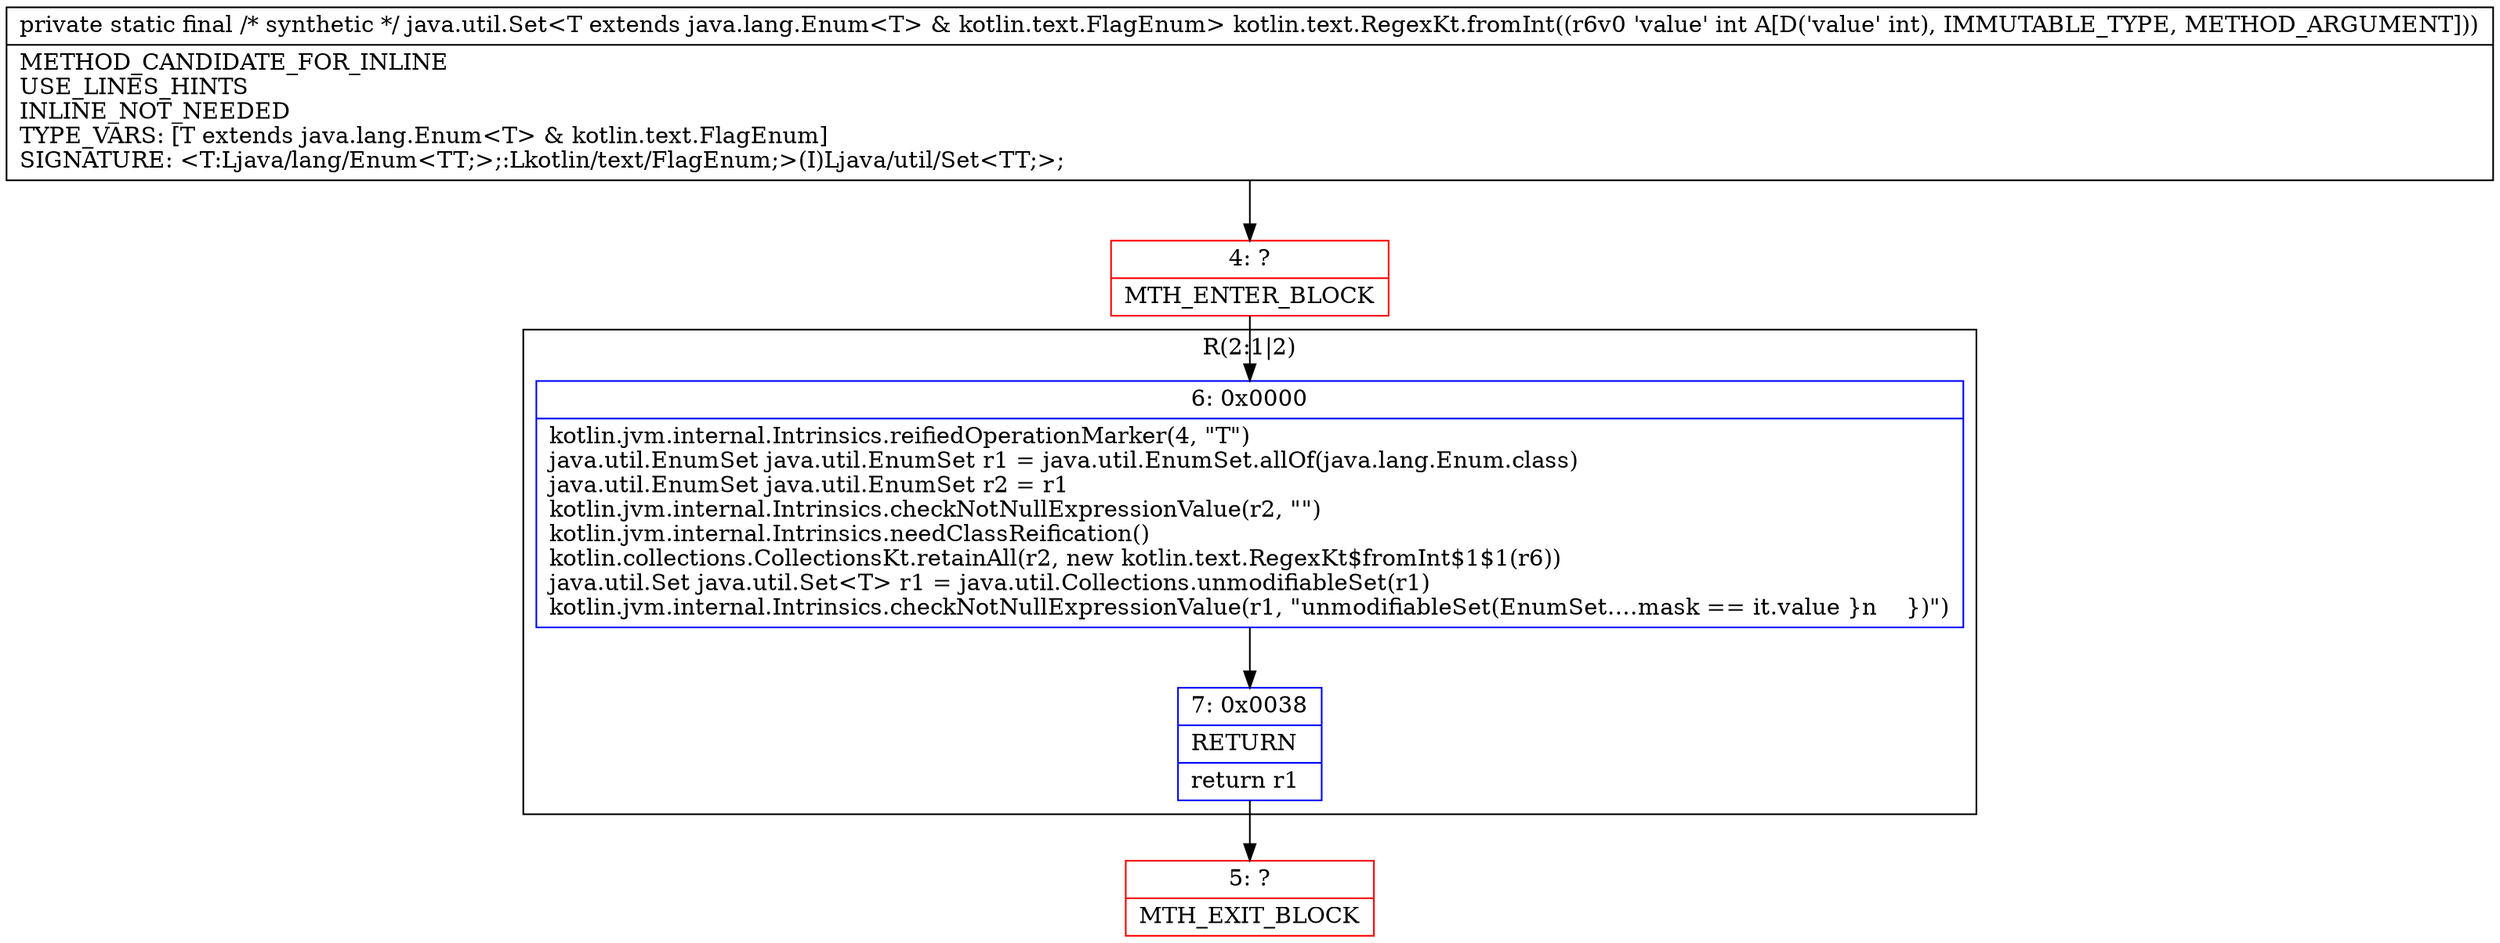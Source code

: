 digraph "CFG forkotlin.text.RegexKt.fromInt(I)Ljava\/util\/Set;" {
subgraph cluster_Region_1473638158 {
label = "R(2:1|2)";
node [shape=record,color=blue];
Node_6 [shape=record,label="{6\:\ 0x0000|kotlin.jvm.internal.Intrinsics.reifiedOperationMarker(4, \"T\")\ljava.util.EnumSet java.util.EnumSet r1 = java.util.EnumSet.allOf(java.lang.Enum.class)\ljava.util.EnumSet java.util.EnumSet r2 = r1\lkotlin.jvm.internal.Intrinsics.checkNotNullExpressionValue(r2, \"\")\lkotlin.jvm.internal.Intrinsics.needClassReification()\lkotlin.collections.CollectionsKt.retainAll(r2, new kotlin.text.RegexKt$fromInt$1$1(r6))\ljava.util.Set java.util.Set\<T\> r1 = java.util.Collections.unmodifiableSet(r1)\lkotlin.jvm.internal.Intrinsics.checkNotNullExpressionValue(r1, \"unmodifiableSet(EnumSet.…mask == it.value \}n    \})\")\l}"];
Node_7 [shape=record,label="{7\:\ 0x0038|RETURN\l|return r1\l}"];
}
Node_4 [shape=record,color=red,label="{4\:\ ?|MTH_ENTER_BLOCK\l}"];
Node_5 [shape=record,color=red,label="{5\:\ ?|MTH_EXIT_BLOCK\l}"];
MethodNode[shape=record,label="{private static final \/* synthetic *\/ java.util.Set\<T extends java.lang.Enum\<T\> & kotlin.text.FlagEnum\> kotlin.text.RegexKt.fromInt((r6v0 'value' int A[D('value' int), IMMUTABLE_TYPE, METHOD_ARGUMENT]))  | METHOD_CANDIDATE_FOR_INLINE\lUSE_LINES_HINTS\lINLINE_NOT_NEEDED\lTYPE_VARS: [T extends java.lang.Enum\<T\> & kotlin.text.FlagEnum]\lSIGNATURE: \<T:Ljava\/lang\/Enum\<TT;\>;:Lkotlin\/text\/FlagEnum;\>(I)Ljava\/util\/Set\<TT;\>;\l}"];
MethodNode -> Node_4;Node_6 -> Node_7;
Node_7 -> Node_5;
Node_4 -> Node_6;
}


